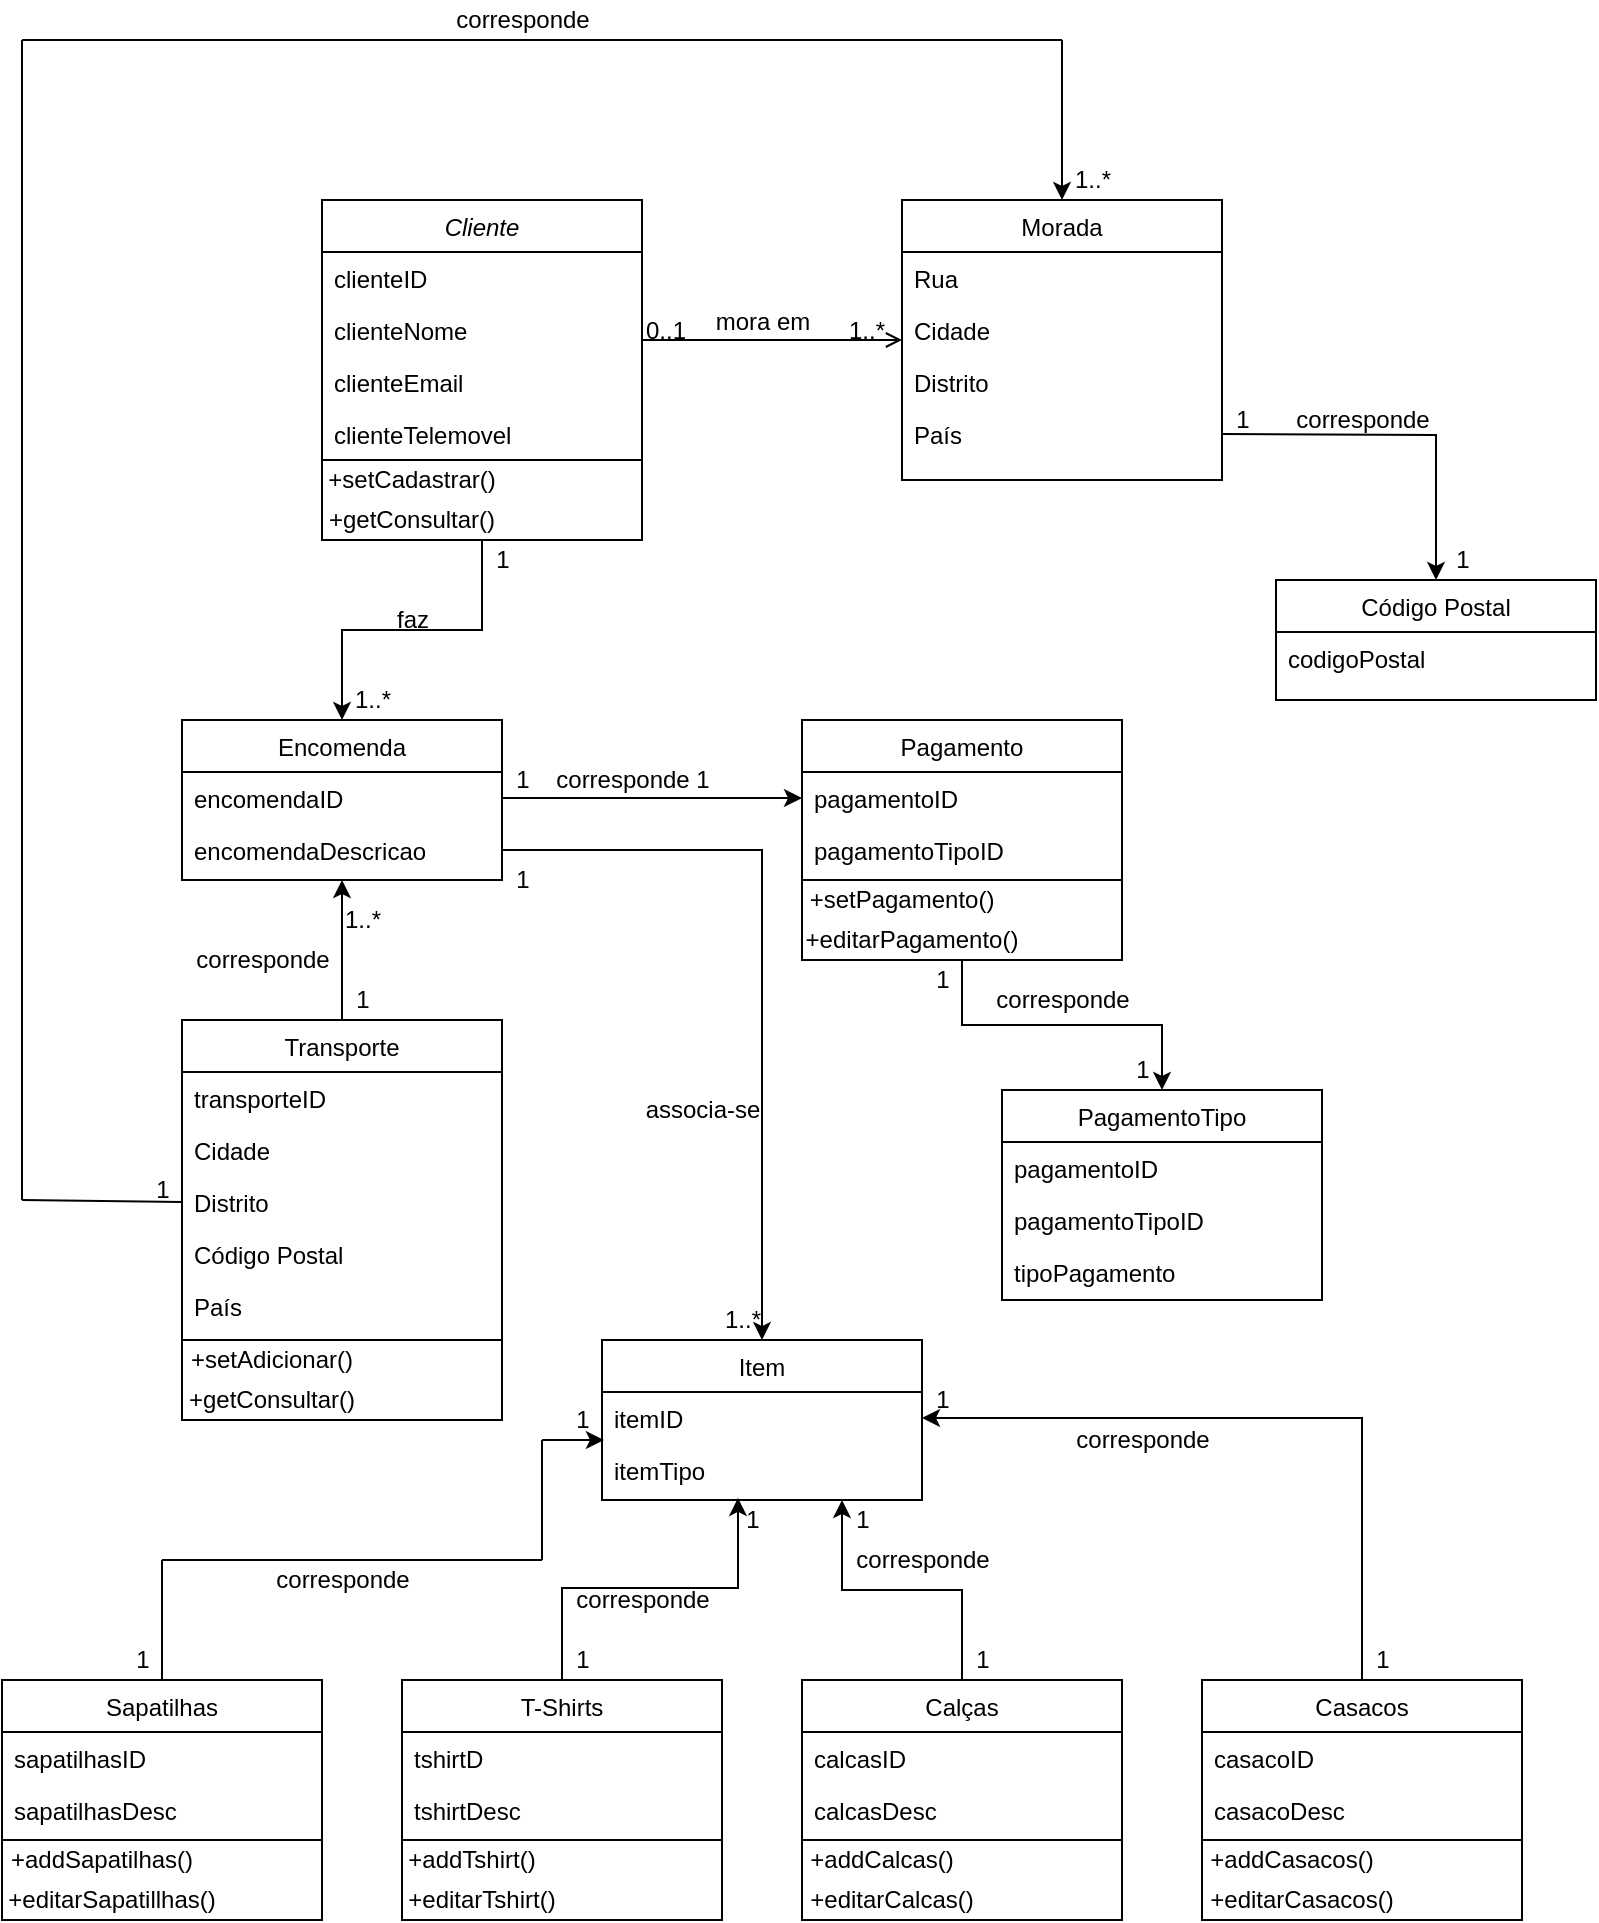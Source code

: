 <mxfile>
    <diagram id="C5RBs43oDa-KdzZeNtuy" name="Diagrama de Classes">
        <mxGraphModel dx="820" dy="567" grid="1" gridSize="10" guides="1" tooltips="1" connect="1" arrows="1" fold="1" page="1" pageScale="1" pageWidth="827" pageHeight="1169" background="#ffffff" math="0" shadow="0">
            <root>
                <mxCell id="WIyWlLk6GJQsqaUBKTNV-0"/>
                <mxCell id="WIyWlLk6GJQsqaUBKTNV-1" parent="WIyWlLk6GJQsqaUBKTNV-0"/>
                <mxCell id="zkfFHV4jXpPFQw0GAbJ--0" value="Cliente" style="swimlane;fontStyle=2;align=center;verticalAlign=top;childLayout=stackLayout;horizontal=1;startSize=26;horizontalStack=0;resizeParent=1;resizeLast=0;collapsible=1;marginBottom=0;rounded=0;shadow=0;strokeWidth=1;" parent="WIyWlLk6GJQsqaUBKTNV-1" vertex="1">
                    <mxGeometry x="190" y="100" width="160" height="160" as="geometry">
                        <mxRectangle x="230" y="140" width="160" height="26" as="alternateBounds"/>
                    </mxGeometry>
                </mxCell>
                <mxCell id="zkfFHV4jXpPFQw0GAbJ--1" value="clienteID" style="text;align=left;verticalAlign=top;spacingLeft=4;spacingRight=4;overflow=hidden;rotatable=0;points=[[0,0.5],[1,0.5]];portConstraint=eastwest;rounded=0;" parent="zkfFHV4jXpPFQw0GAbJ--0" vertex="1">
                    <mxGeometry y="26" width="160" height="26" as="geometry"/>
                </mxCell>
                <mxCell id="zkfFHV4jXpPFQw0GAbJ--2" value="clienteNome" style="text;align=left;verticalAlign=top;spacingLeft=4;spacingRight=4;overflow=hidden;rotatable=0;points=[[0,0.5],[1,0.5]];portConstraint=eastwest;rounded=0;shadow=0;html=0;" parent="zkfFHV4jXpPFQw0GAbJ--0" vertex="1">
                    <mxGeometry y="52" width="160" height="26" as="geometry"/>
                </mxCell>
                <mxCell id="zkfFHV4jXpPFQw0GAbJ--3" value="clienteEmail" style="text;align=left;verticalAlign=top;spacingLeft=4;spacingRight=4;overflow=hidden;rotatable=0;points=[[0,0.5],[1,0.5]];portConstraint=eastwest;rounded=0;shadow=0;html=0;" parent="zkfFHV4jXpPFQw0GAbJ--0" vertex="1">
                    <mxGeometry y="78" width="160" height="26" as="geometry"/>
                </mxCell>
                <mxCell id="DZQXHYwMiY4qkbWcsFAT-1" value="clienteTelemovel&#10;" style="text;align=left;verticalAlign=top;spacingLeft=4;spacingRight=4;overflow=hidden;rotatable=0;points=[[0,0.5],[1,0.5]];portConstraint=eastwest;rounded=0;shadow=0;html=0;" parent="zkfFHV4jXpPFQw0GAbJ--0" vertex="1">
                    <mxGeometry y="104" width="160" height="26" as="geometry"/>
                </mxCell>
                <mxCell id="8w2mkSV2vGNZ69Qy3Hka-55" value="Text" style="text;html=1;strokeColor=none;fillColor=none;align=center;verticalAlign=middle;whiteSpace=wrap;rounded=0;" parent="zkfFHV4jXpPFQw0GAbJ--0" vertex="1">
                    <mxGeometry y="130" width="160" height="30" as="geometry"/>
                </mxCell>
                <mxCell id="zkfFHV4jXpPFQw0GAbJ--6" value="Encomenda" style="swimlane;fontStyle=0;align=center;verticalAlign=top;childLayout=stackLayout;horizontal=1;startSize=26;horizontalStack=0;resizeParent=1;resizeLast=0;collapsible=1;marginBottom=0;rounded=0;shadow=0;strokeWidth=1;" parent="WIyWlLk6GJQsqaUBKTNV-1" vertex="1">
                    <mxGeometry x="120" y="360" width="160" height="80" as="geometry">
                        <mxRectangle x="130" y="380" width="160" height="26" as="alternateBounds"/>
                    </mxGeometry>
                </mxCell>
                <mxCell id="zkfFHV4jXpPFQw0GAbJ--7" value="encomendaID" style="text;align=left;verticalAlign=top;spacingLeft=4;spacingRight=4;overflow=hidden;rotatable=0;points=[[0,0.5],[1,0.5]];portConstraint=eastwest;rounded=0;" parent="zkfFHV4jXpPFQw0GAbJ--6" vertex="1">
                    <mxGeometry y="26" width="160" height="26" as="geometry"/>
                </mxCell>
                <mxCell id="zkfFHV4jXpPFQw0GAbJ--8" value="encomendaDescricao" style="text;align=left;verticalAlign=top;spacingLeft=4;spacingRight=4;overflow=hidden;rotatable=0;points=[[0,0.5],[1,0.5]];portConstraint=eastwest;rounded=0;shadow=0;html=0;" parent="zkfFHV4jXpPFQw0GAbJ--6" vertex="1">
                    <mxGeometry y="52" width="160" height="26" as="geometry"/>
                </mxCell>
                <mxCell id="zkfFHV4jXpPFQw0GAbJ--17" value="Morada" style="swimlane;fontStyle=0;align=center;verticalAlign=top;childLayout=stackLayout;horizontal=1;startSize=26;horizontalStack=0;resizeParent=1;resizeLast=0;collapsible=1;marginBottom=0;rounded=0;shadow=0;strokeWidth=1;" parent="WIyWlLk6GJQsqaUBKTNV-1" vertex="1">
                    <mxGeometry x="480" y="100" width="160" height="140" as="geometry">
                        <mxRectangle x="550" y="140" width="160" height="26" as="alternateBounds"/>
                    </mxGeometry>
                </mxCell>
                <mxCell id="zkfFHV4jXpPFQw0GAbJ--18" value="Rua" style="text;align=left;verticalAlign=top;spacingLeft=4;spacingRight=4;overflow=hidden;rotatable=0;points=[[0,0.5],[1,0.5]];portConstraint=eastwest;rounded=0;" parent="zkfFHV4jXpPFQw0GAbJ--17" vertex="1">
                    <mxGeometry y="26" width="160" height="26" as="geometry"/>
                </mxCell>
                <mxCell id="zkfFHV4jXpPFQw0GAbJ--19" value="Cidade" style="text;align=left;verticalAlign=top;spacingLeft=4;spacingRight=4;overflow=hidden;rotatable=0;points=[[0,0.5],[1,0.5]];portConstraint=eastwest;rounded=0;shadow=0;html=0;" parent="zkfFHV4jXpPFQw0GAbJ--17" vertex="1">
                    <mxGeometry y="52" width="160" height="26" as="geometry"/>
                </mxCell>
                <mxCell id="zkfFHV4jXpPFQw0GAbJ--20" value="Distrito" style="text;align=left;verticalAlign=top;spacingLeft=4;spacingRight=4;overflow=hidden;rotatable=0;points=[[0,0.5],[1,0.5]];portConstraint=eastwest;rounded=0;shadow=0;html=0;" parent="zkfFHV4jXpPFQw0GAbJ--17" vertex="1">
                    <mxGeometry y="78" width="160" height="26" as="geometry"/>
                </mxCell>
                <mxCell id="zkfFHV4jXpPFQw0GAbJ--22" value="País" style="text;align=left;verticalAlign=top;spacingLeft=4;spacingRight=4;overflow=hidden;rotatable=0;points=[[0,0.5],[1,0.5]];portConstraint=eastwest;rounded=0;shadow=0;html=0;" parent="zkfFHV4jXpPFQw0GAbJ--17" vertex="1">
                    <mxGeometry y="104" width="160" height="26" as="geometry"/>
                </mxCell>
                <mxCell id="zkfFHV4jXpPFQw0GAbJ--26" value="" style="endArrow=open;shadow=0;strokeWidth=1;rounded=0;endFill=1;edgeStyle=elbowEdgeStyle;elbow=vertical;" parent="WIyWlLk6GJQsqaUBKTNV-1" source="zkfFHV4jXpPFQw0GAbJ--0" target="zkfFHV4jXpPFQw0GAbJ--17" edge="1">
                    <mxGeometry x="0.5" y="41" relative="1" as="geometry">
                        <mxPoint x="380" y="192" as="sourcePoint"/>
                        <mxPoint x="540" y="192" as="targetPoint"/>
                        <mxPoint x="-40" y="32" as="offset"/>
                    </mxGeometry>
                </mxCell>
                <mxCell id="zkfFHV4jXpPFQw0GAbJ--27" value="0..1" style="resizable=0;align=left;verticalAlign=bottom;labelBackgroundColor=none;fontSize=12;rounded=0;" parent="zkfFHV4jXpPFQw0GAbJ--26" connectable="0" vertex="1">
                    <mxGeometry x="-1" relative="1" as="geometry">
                        <mxPoint y="4" as="offset"/>
                    </mxGeometry>
                </mxCell>
                <mxCell id="zkfFHV4jXpPFQw0GAbJ--28" value="1..*" style="resizable=0;align=right;verticalAlign=bottom;labelBackgroundColor=none;fontSize=12;rounded=0;" parent="zkfFHV4jXpPFQw0GAbJ--26" connectable="0" vertex="1">
                    <mxGeometry x="1" relative="1" as="geometry">
                        <mxPoint x="-7" y="4" as="offset"/>
                    </mxGeometry>
                </mxCell>
                <mxCell id="zkfFHV4jXpPFQw0GAbJ--29" value="mora em" style="text;html=1;resizable=0;points=[];;align=center;verticalAlign=middle;labelBackgroundColor=none;rounded=0;shadow=0;strokeWidth=1;fontSize=12;" parent="zkfFHV4jXpPFQw0GAbJ--26" vertex="1" connectable="0">
                    <mxGeometry x="0.5" y="49" relative="1" as="geometry">
                        <mxPoint x="-38" y="40" as="offset"/>
                    </mxGeometry>
                </mxCell>
                <mxCell id="DZQXHYwMiY4qkbWcsFAT-7" value="Pagamento" style="swimlane;fontStyle=0;align=center;verticalAlign=top;childLayout=stackLayout;horizontal=1;startSize=26;horizontalStack=0;resizeParent=1;resizeLast=0;collapsible=1;marginBottom=0;rounded=0;shadow=0;strokeWidth=1;" parent="WIyWlLk6GJQsqaUBKTNV-1" vertex="1">
                    <mxGeometry x="430" y="360" width="160" height="80" as="geometry">
                        <mxRectangle x="130" y="380" width="160" height="26" as="alternateBounds"/>
                    </mxGeometry>
                </mxCell>
                <mxCell id="DZQXHYwMiY4qkbWcsFAT-8" value="pagamentoID" style="text;align=left;verticalAlign=top;spacingLeft=4;spacingRight=4;overflow=hidden;rotatable=0;points=[[0,0.5],[1,0.5]];portConstraint=eastwest;rounded=0;" parent="DZQXHYwMiY4qkbWcsFAT-7" vertex="1">
                    <mxGeometry y="26" width="160" height="26" as="geometry"/>
                </mxCell>
                <mxCell id="DZQXHYwMiY4qkbWcsFAT-9" value="pagamentoTipoID" style="text;align=left;verticalAlign=top;spacingLeft=4;spacingRight=4;overflow=hidden;rotatable=0;points=[[0,0.5],[1,0.5]];portConstraint=eastwest;rounded=0;shadow=0;html=0;" parent="DZQXHYwMiY4qkbWcsFAT-7" vertex="1">
                    <mxGeometry y="52" width="160" height="26" as="geometry"/>
                </mxCell>
                <mxCell id="DZQXHYwMiY4qkbWcsFAT-11" style="edgeStyle=orthogonalEdgeStyle;rounded=0;orthogonalLoop=1;jettySize=auto;html=1;" parent="WIyWlLk6GJQsqaUBKTNV-1" source="zkfFHV4jXpPFQw0GAbJ--7" target="DZQXHYwMiY4qkbWcsFAT-8" edge="1">
                    <mxGeometry relative="1" as="geometry"/>
                </mxCell>
                <mxCell id="DZQXHYwMiY4qkbWcsFAT-14" value="1&lt;br&gt;" style="text;html=1;align=center;verticalAlign=middle;resizable=0;points=[];autosize=1;strokeColor=none;fillColor=none;rounded=0;" parent="WIyWlLk6GJQsqaUBKTNV-1" vertex="1">
                    <mxGeometry x="370" y="380" width="20" height="20" as="geometry"/>
                </mxCell>
                <mxCell id="DZQXHYwMiY4qkbWcsFAT-15" value="1" style="text;html=1;align=center;verticalAlign=middle;resizable=0;points=[];autosize=1;strokeColor=none;fillColor=none;rounded=0;" parent="WIyWlLk6GJQsqaUBKTNV-1" vertex="1">
                    <mxGeometry x="280" y="380" width="20" height="20" as="geometry"/>
                </mxCell>
                <mxCell id="DZQXHYwMiY4qkbWcsFAT-16" value="PagamentoTipo" style="swimlane;fontStyle=0;align=center;verticalAlign=top;childLayout=stackLayout;horizontal=1;startSize=26;horizontalStack=0;resizeParent=1;resizeLast=0;collapsible=1;marginBottom=0;rounded=0;shadow=0;strokeWidth=1;" parent="WIyWlLk6GJQsqaUBKTNV-1" vertex="1">
                    <mxGeometry x="530" y="545" width="160" height="105" as="geometry">
                        <mxRectangle x="130" y="380" width="160" height="26" as="alternateBounds"/>
                    </mxGeometry>
                </mxCell>
                <mxCell id="DZQXHYwMiY4qkbWcsFAT-17" value="pagamentoID" style="text;align=left;verticalAlign=top;spacingLeft=4;spacingRight=4;overflow=hidden;rotatable=0;points=[[0,0.5],[1,0.5]];portConstraint=eastwest;rounded=0;" parent="DZQXHYwMiY4qkbWcsFAT-16" vertex="1">
                    <mxGeometry y="26" width="160" height="26" as="geometry"/>
                </mxCell>
                <mxCell id="DZQXHYwMiY4qkbWcsFAT-18" value="pagamentoTipoID" style="text;align=left;verticalAlign=top;spacingLeft=4;spacingRight=4;overflow=hidden;rotatable=0;points=[[0,0.5],[1,0.5]];portConstraint=eastwest;rounded=0;shadow=0;html=0;" parent="DZQXHYwMiY4qkbWcsFAT-16" vertex="1">
                    <mxGeometry y="52" width="160" height="26" as="geometry"/>
                </mxCell>
                <mxCell id="DZQXHYwMiY4qkbWcsFAT-33" value="tipoPagamento" style="text;align=left;verticalAlign=top;spacingLeft=4;spacingRight=4;overflow=hidden;rotatable=0;points=[[0,0.5],[1,0.5]];portConstraint=eastwest;rounded=0;shadow=0;html=0;" parent="DZQXHYwMiY4qkbWcsFAT-16" vertex="1">
                    <mxGeometry y="78" width="160" height="26" as="geometry"/>
                </mxCell>
                <mxCell id="DZQXHYwMiY4qkbWcsFAT-34" style="edgeStyle=orthogonalEdgeStyle;rounded=0;orthogonalLoop=1;jettySize=auto;html=1;entryX=0.5;entryY=1;entryDx=0;entryDy=0;" parent="WIyWlLk6GJQsqaUBKTNV-1" source="DZQXHYwMiY4qkbWcsFAT-24" target="zkfFHV4jXpPFQw0GAbJ--6" edge="1">
                    <mxGeometry relative="1" as="geometry"/>
                </mxCell>
                <mxCell id="DZQXHYwMiY4qkbWcsFAT-24" value="Transporte" style="swimlane;fontStyle=0;align=center;verticalAlign=top;childLayout=stackLayout;horizontal=1;startSize=26;horizontalStack=0;resizeParent=1;resizeLast=0;collapsible=1;marginBottom=0;rounded=0;shadow=0;strokeWidth=1;" parent="WIyWlLk6GJQsqaUBKTNV-1" vertex="1">
                    <mxGeometry x="120" y="510" width="160" height="160" as="geometry">
                        <mxRectangle x="550" y="140" width="160" height="26" as="alternateBounds"/>
                    </mxGeometry>
                </mxCell>
                <mxCell id="DZQXHYwMiY4qkbWcsFAT-25" value="transporteID" style="text;align=left;verticalAlign=top;spacingLeft=4;spacingRight=4;overflow=hidden;rotatable=0;points=[[0,0.5],[1,0.5]];portConstraint=eastwest;rounded=0;" parent="DZQXHYwMiY4qkbWcsFAT-24" vertex="1">
                    <mxGeometry y="26" width="160" height="26" as="geometry"/>
                </mxCell>
                <mxCell id="DZQXHYwMiY4qkbWcsFAT-26" value="Cidade" style="text;align=left;verticalAlign=top;spacingLeft=4;spacingRight=4;overflow=hidden;rotatable=0;points=[[0,0.5],[1,0.5]];portConstraint=eastwest;rounded=0;shadow=0;html=0;" parent="DZQXHYwMiY4qkbWcsFAT-24" vertex="1">
                    <mxGeometry y="52" width="160" height="26" as="geometry"/>
                </mxCell>
                <mxCell id="DZQXHYwMiY4qkbWcsFAT-27" value="Distrito" style="text;align=left;verticalAlign=top;spacingLeft=4;spacingRight=4;overflow=hidden;rotatable=0;points=[[0,0.5],[1,0.5]];portConstraint=eastwest;rounded=0;shadow=0;html=0;" parent="DZQXHYwMiY4qkbWcsFAT-24" vertex="1">
                    <mxGeometry y="78" width="160" height="26" as="geometry"/>
                </mxCell>
                <mxCell id="DZQXHYwMiY4qkbWcsFAT-28" value="Código Postal" style="text;align=left;verticalAlign=top;spacingLeft=4;spacingRight=4;overflow=hidden;rotatable=0;points=[[0,0.5],[1,0.5]];portConstraint=eastwest;rounded=0;shadow=0;html=0;" parent="DZQXHYwMiY4qkbWcsFAT-24" vertex="1">
                    <mxGeometry y="104" width="160" height="26" as="geometry"/>
                </mxCell>
                <mxCell id="DZQXHYwMiY4qkbWcsFAT-29" value="País" style="text;align=left;verticalAlign=top;spacingLeft=4;spacingRight=4;overflow=hidden;rotatable=0;points=[[0,0.5],[1,0.5]];portConstraint=eastwest;rounded=0;shadow=0;html=0;" parent="DZQXHYwMiY4qkbWcsFAT-24" vertex="1">
                    <mxGeometry y="130" width="160" height="26" as="geometry"/>
                </mxCell>
                <mxCell id="DZQXHYwMiY4qkbWcsFAT-35" value="corresponde" style="text;html=1;align=center;verticalAlign=middle;resizable=0;points=[];autosize=1;strokeColor=none;fillColor=none;rounded=0;" parent="WIyWlLk6GJQsqaUBKTNV-1" vertex="1">
                    <mxGeometry x="120" y="470" width="80" height="20" as="geometry"/>
                </mxCell>
                <mxCell id="DZQXHYwMiY4qkbWcsFAT-36" value="1" style="text;html=1;align=center;verticalAlign=middle;resizable=0;points=[];autosize=1;strokeColor=none;fillColor=none;rounded=0;" parent="WIyWlLk6GJQsqaUBKTNV-1" vertex="1">
                    <mxGeometry x="200" y="490" width="20" height="20" as="geometry"/>
                </mxCell>
                <mxCell id="DZQXHYwMiY4qkbWcsFAT-37" value="1..*" style="text;html=1;align=center;verticalAlign=middle;resizable=0;points=[];autosize=1;strokeColor=none;fillColor=none;rounded=0;" parent="WIyWlLk6GJQsqaUBKTNV-1" vertex="1">
                    <mxGeometry x="195" y="450" width="30" height="20" as="geometry"/>
                </mxCell>
                <mxCell id="gXHsmhqwEmpMgFztixFF-0" value="Código Postal" style="swimlane;fontStyle=0;align=center;verticalAlign=top;childLayout=stackLayout;horizontal=1;startSize=26;horizontalStack=0;resizeParent=1;resizeLast=0;collapsible=1;marginBottom=0;rounded=0;shadow=0;strokeWidth=1;" parent="WIyWlLk6GJQsqaUBKTNV-1" vertex="1">
                    <mxGeometry x="667" y="290" width="160" height="60" as="geometry">
                        <mxRectangle x="550" y="140" width="160" height="26" as="alternateBounds"/>
                    </mxGeometry>
                </mxCell>
                <mxCell id="gXHsmhqwEmpMgFztixFF-1" value="codigoPostal" style="text;align=left;verticalAlign=top;spacingLeft=4;spacingRight=4;overflow=hidden;rotatable=0;points=[[0,0.5],[1,0.5]];portConstraint=eastwest;rounded=0;" parent="gXHsmhqwEmpMgFztixFF-0" vertex="1">
                    <mxGeometry y="26" width="160" height="26" as="geometry"/>
                </mxCell>
                <mxCell id="gXHsmhqwEmpMgFztixFF-6" style="edgeStyle=orthogonalEdgeStyle;rounded=0;orthogonalLoop=1;jettySize=auto;html=1;entryX=0.5;entryY=0;entryDx=0;entryDy=0;" parent="WIyWlLk6GJQsqaUBKTNV-1" target="gXHsmhqwEmpMgFztixFF-0" edge="1">
                    <mxGeometry relative="1" as="geometry">
                        <mxPoint x="640" y="217" as="sourcePoint"/>
                    </mxGeometry>
                </mxCell>
                <mxCell id="gXHsmhqwEmpMgFztixFF-7" value="1" style="text;html=1;align=center;verticalAlign=middle;resizable=0;points=[];autosize=1;strokeColor=none;fillColor=none;rounded=0;" parent="WIyWlLk6GJQsqaUBKTNV-1" vertex="1">
                    <mxGeometry x="640" y="200" width="20" height="20" as="geometry"/>
                </mxCell>
                <mxCell id="gXHsmhqwEmpMgFztixFF-8" value="1" style="text;html=1;align=center;verticalAlign=middle;resizable=0;points=[];autosize=1;strokeColor=none;fillColor=none;rounded=0;" parent="WIyWlLk6GJQsqaUBKTNV-1" vertex="1">
                    <mxGeometry x="750" y="270" width="20" height="20" as="geometry"/>
                </mxCell>
                <mxCell id="gXHsmhqwEmpMgFztixFF-9" value="corresponde" style="text;html=1;align=center;verticalAlign=middle;resizable=0;points=[];autosize=1;strokeColor=none;fillColor=none;rounded=0;" parent="WIyWlLk6GJQsqaUBKTNV-1" vertex="1">
                    <mxGeometry x="670" y="200" width="80" height="20" as="geometry"/>
                </mxCell>
                <mxCell id="8w2mkSV2vGNZ69Qy3Hka-0" value="corresponde" style="text;html=1;align=center;verticalAlign=middle;resizable=0;points=[];autosize=1;strokeColor=none;fillColor=none;" parent="WIyWlLk6GJQsqaUBKTNV-1" vertex="1">
                    <mxGeometry x="300" y="380" width="80" height="20" as="geometry"/>
                </mxCell>
                <mxCell id="8w2mkSV2vGNZ69Qy3Hka-2" value="" style="endArrow=none;html=1;rounded=0;" parent="WIyWlLk6GJQsqaUBKTNV-1" edge="1">
                    <mxGeometry width="50" height="50" relative="1" as="geometry">
                        <mxPoint x="560" y="70" as="sourcePoint"/>
                        <mxPoint x="560" y="20" as="targetPoint"/>
                    </mxGeometry>
                </mxCell>
                <mxCell id="8w2mkSV2vGNZ69Qy3Hka-3" value="" style="endArrow=none;html=1;rounded=0;" parent="WIyWlLk6GJQsqaUBKTNV-1" edge="1">
                    <mxGeometry width="50" height="50" relative="1" as="geometry">
                        <mxPoint x="40" y="20" as="sourcePoint"/>
                        <mxPoint x="560" y="20" as="targetPoint"/>
                    </mxGeometry>
                </mxCell>
                <mxCell id="8w2mkSV2vGNZ69Qy3Hka-4" value="" style="endArrow=none;html=1;rounded=0;" parent="WIyWlLk6GJQsqaUBKTNV-1" edge="1">
                    <mxGeometry width="50" height="50" relative="1" as="geometry">
                        <mxPoint x="40" y="600" as="sourcePoint"/>
                        <mxPoint x="40" y="20" as="targetPoint"/>
                    </mxGeometry>
                </mxCell>
                <mxCell id="8w2mkSV2vGNZ69Qy3Hka-7" value="" style="endArrow=classic;html=1;rounded=0;entryX=0.5;entryY=0;entryDx=0;entryDy=0;" parent="WIyWlLk6GJQsqaUBKTNV-1" target="zkfFHV4jXpPFQw0GAbJ--17" edge="1">
                    <mxGeometry width="50" height="50" relative="1" as="geometry">
                        <mxPoint x="560" y="70" as="sourcePoint"/>
                        <mxPoint x="600" y="50" as="targetPoint"/>
                    </mxGeometry>
                </mxCell>
                <mxCell id="8w2mkSV2vGNZ69Qy3Hka-8" value="1" style="text;html=1;align=center;verticalAlign=middle;resizable=0;points=[];autosize=1;strokeColor=none;fillColor=none;" parent="WIyWlLk6GJQsqaUBKTNV-1" vertex="1">
                    <mxGeometry x="100" y="585" width="20" height="20" as="geometry"/>
                </mxCell>
                <mxCell id="8w2mkSV2vGNZ69Qy3Hka-9" value="1..*" style="text;html=1;align=center;verticalAlign=middle;resizable=0;points=[];autosize=1;strokeColor=none;fillColor=none;" parent="WIyWlLk6GJQsqaUBKTNV-1" vertex="1">
                    <mxGeometry x="560" y="80" width="30" height="20" as="geometry"/>
                </mxCell>
                <mxCell id="8w2mkSV2vGNZ69Qy3Hka-10" value="corresponde" style="text;html=1;align=center;verticalAlign=middle;resizable=0;points=[];autosize=1;strokeColor=none;fillColor=none;" parent="WIyWlLk6GJQsqaUBKTNV-1" vertex="1">
                    <mxGeometry x="250" width="80" height="20" as="geometry"/>
                </mxCell>
                <mxCell id="8w2mkSV2vGNZ69Qy3Hka-11" value="Item" style="swimlane;fontStyle=0;align=center;verticalAlign=top;childLayout=stackLayout;horizontal=1;startSize=26;horizontalStack=0;resizeParent=1;resizeLast=0;collapsible=1;marginBottom=0;rounded=0;shadow=0;strokeWidth=1;" parent="WIyWlLk6GJQsqaUBKTNV-1" vertex="1">
                    <mxGeometry x="330" y="670" width="160" height="80" as="geometry">
                        <mxRectangle x="130" y="380" width="160" height="26" as="alternateBounds"/>
                    </mxGeometry>
                </mxCell>
                <mxCell id="8w2mkSV2vGNZ69Qy3Hka-12" value="itemID" style="text;align=left;verticalAlign=top;spacingLeft=4;spacingRight=4;overflow=hidden;rotatable=0;points=[[0,0.5],[1,0.5]];portConstraint=eastwest;rounded=0;" parent="8w2mkSV2vGNZ69Qy3Hka-11" vertex="1">
                    <mxGeometry y="26" width="160" height="26" as="geometry"/>
                </mxCell>
                <mxCell id="8w2mkSV2vGNZ69Qy3Hka-13" value="itemTipo&#10;" style="text;align=left;verticalAlign=top;spacingLeft=4;spacingRight=4;overflow=hidden;rotatable=0;points=[[0,0.5],[1,0.5]];portConstraint=eastwest;rounded=0;shadow=0;html=0;" parent="8w2mkSV2vGNZ69Qy3Hka-11" vertex="1">
                    <mxGeometry y="52" width="160" height="26" as="geometry"/>
                </mxCell>
                <mxCell id="8w2mkSV2vGNZ69Qy3Hka-14" style="edgeStyle=orthogonalEdgeStyle;rounded=0;orthogonalLoop=1;jettySize=auto;html=1;" parent="WIyWlLk6GJQsqaUBKTNV-1" source="zkfFHV4jXpPFQw0GAbJ--8" target="8w2mkSV2vGNZ69Qy3Hka-11" edge="1">
                    <mxGeometry relative="1" as="geometry"/>
                </mxCell>
                <mxCell id="8w2mkSV2vGNZ69Qy3Hka-15" value="associa-se" style="text;html=1;align=center;verticalAlign=middle;resizable=0;points=[];autosize=1;strokeColor=none;fillColor=none;" parent="WIyWlLk6GJQsqaUBKTNV-1" vertex="1">
                    <mxGeometry x="345" y="545" width="70" height="20" as="geometry"/>
                </mxCell>
                <mxCell id="8w2mkSV2vGNZ69Qy3Hka-16" value="1" style="text;html=1;align=center;verticalAlign=middle;resizable=0;points=[];autosize=1;strokeColor=none;fillColor=none;" parent="WIyWlLk6GJQsqaUBKTNV-1" vertex="1">
                    <mxGeometry x="280" y="430" width="20" height="20" as="geometry"/>
                </mxCell>
                <mxCell id="8w2mkSV2vGNZ69Qy3Hka-17" value="1..*" style="text;html=1;align=center;verticalAlign=middle;resizable=0;points=[];autosize=1;strokeColor=none;fillColor=none;" parent="WIyWlLk6GJQsqaUBKTNV-1" vertex="1">
                    <mxGeometry x="385" y="650" width="30" height="20" as="geometry"/>
                </mxCell>
                <mxCell id="8w2mkSV2vGNZ69Qy3Hka-18" value="Sapatilhas" style="swimlane;fontStyle=0;align=center;verticalAlign=top;childLayout=stackLayout;horizontal=1;startSize=26;horizontalStack=0;resizeParent=1;resizeLast=0;collapsible=1;marginBottom=0;rounded=0;shadow=0;strokeWidth=1;" parent="WIyWlLk6GJQsqaUBKTNV-1" vertex="1">
                    <mxGeometry x="30" y="840" width="160" height="80" as="geometry">
                        <mxRectangle x="130" y="380" width="160" height="26" as="alternateBounds"/>
                    </mxGeometry>
                </mxCell>
                <mxCell id="8w2mkSV2vGNZ69Qy3Hka-19" value="sapatilhasID" style="text;align=left;verticalAlign=top;spacingLeft=4;spacingRight=4;overflow=hidden;rotatable=0;points=[[0,0.5],[1,0.5]];portConstraint=eastwest;rounded=0;" parent="8w2mkSV2vGNZ69Qy3Hka-18" vertex="1">
                    <mxGeometry y="26" width="160" height="26" as="geometry"/>
                </mxCell>
                <mxCell id="8w2mkSV2vGNZ69Qy3Hka-20" value="sapatilhasDesc" style="text;align=left;verticalAlign=top;spacingLeft=4;spacingRight=4;overflow=hidden;rotatable=0;points=[[0,0.5],[1,0.5]];portConstraint=eastwest;rounded=0;shadow=0;html=0;" parent="8w2mkSV2vGNZ69Qy3Hka-18" vertex="1">
                    <mxGeometry y="52" width="160" height="26" as="geometry"/>
                </mxCell>
                <mxCell id="8w2mkSV2vGNZ69Qy3Hka-32" style="edgeStyle=orthogonalEdgeStyle;rounded=0;orthogonalLoop=1;jettySize=auto;html=1;entryX=0.425;entryY=1.038;entryDx=0;entryDy=0;entryPerimeter=0;" parent="WIyWlLk6GJQsqaUBKTNV-1" source="8w2mkSV2vGNZ69Qy3Hka-21" target="8w2mkSV2vGNZ69Qy3Hka-13" edge="1">
                    <mxGeometry relative="1" as="geometry"/>
                </mxCell>
                <mxCell id="8w2mkSV2vGNZ69Qy3Hka-21" value="T-Shirts" style="swimlane;fontStyle=0;align=center;verticalAlign=top;childLayout=stackLayout;horizontal=1;startSize=26;horizontalStack=0;resizeParent=1;resizeLast=0;collapsible=1;marginBottom=0;rounded=0;shadow=0;strokeWidth=1;" parent="WIyWlLk6GJQsqaUBKTNV-1" vertex="1">
                    <mxGeometry x="230" y="840" width="160" height="80" as="geometry">
                        <mxRectangle x="130" y="380" width="160" height="26" as="alternateBounds"/>
                    </mxGeometry>
                </mxCell>
                <mxCell id="8w2mkSV2vGNZ69Qy3Hka-22" value="tshirtD" style="text;align=left;verticalAlign=top;spacingLeft=4;spacingRight=4;overflow=hidden;rotatable=0;points=[[0,0.5],[1,0.5]];portConstraint=eastwest;rounded=0;" parent="8w2mkSV2vGNZ69Qy3Hka-21" vertex="1">
                    <mxGeometry y="26" width="160" height="26" as="geometry"/>
                </mxCell>
                <mxCell id="8w2mkSV2vGNZ69Qy3Hka-23" value="tshirtDesc" style="text;align=left;verticalAlign=top;spacingLeft=4;spacingRight=4;overflow=hidden;rotatable=0;points=[[0,0.5],[1,0.5]];portConstraint=eastwest;rounded=0;shadow=0;html=0;" parent="8w2mkSV2vGNZ69Qy3Hka-21" vertex="1">
                    <mxGeometry y="52" width="160" height="26" as="geometry"/>
                </mxCell>
                <mxCell id="8w2mkSV2vGNZ69Qy3Hka-34" style="edgeStyle=orthogonalEdgeStyle;rounded=0;orthogonalLoop=1;jettySize=auto;html=1;entryX=0.75;entryY=1;entryDx=0;entryDy=0;" parent="WIyWlLk6GJQsqaUBKTNV-1" source="8w2mkSV2vGNZ69Qy3Hka-24" target="8w2mkSV2vGNZ69Qy3Hka-11" edge="1">
                    <mxGeometry relative="1" as="geometry"/>
                </mxCell>
                <mxCell id="8w2mkSV2vGNZ69Qy3Hka-24" value="Calças" style="swimlane;fontStyle=0;align=center;verticalAlign=top;childLayout=stackLayout;horizontal=1;startSize=26;horizontalStack=0;resizeParent=1;resizeLast=0;collapsible=1;marginBottom=0;rounded=0;shadow=0;strokeWidth=1;" parent="WIyWlLk6GJQsqaUBKTNV-1" vertex="1">
                    <mxGeometry x="430" y="840" width="160" height="80" as="geometry">
                        <mxRectangle x="130" y="380" width="160" height="26" as="alternateBounds"/>
                    </mxGeometry>
                </mxCell>
                <mxCell id="8w2mkSV2vGNZ69Qy3Hka-25" value="calcasID" style="text;align=left;verticalAlign=top;spacingLeft=4;spacingRight=4;overflow=hidden;rotatable=0;points=[[0,0.5],[1,0.5]];portConstraint=eastwest;rounded=0;" parent="8w2mkSV2vGNZ69Qy3Hka-24" vertex="1">
                    <mxGeometry y="26" width="160" height="26" as="geometry"/>
                </mxCell>
                <mxCell id="8w2mkSV2vGNZ69Qy3Hka-26" value="calcasDesc" style="text;align=left;verticalAlign=top;spacingLeft=4;spacingRight=4;overflow=hidden;rotatable=0;points=[[0,0.5],[1,0.5]];portConstraint=eastwest;rounded=0;shadow=0;html=0;" parent="8w2mkSV2vGNZ69Qy3Hka-24" vertex="1">
                    <mxGeometry y="52" width="160" height="26" as="geometry"/>
                </mxCell>
                <mxCell id="8w2mkSV2vGNZ69Qy3Hka-35" style="edgeStyle=orthogonalEdgeStyle;rounded=0;orthogonalLoop=1;jettySize=auto;html=1;" parent="WIyWlLk6GJQsqaUBKTNV-1" source="8w2mkSV2vGNZ69Qy3Hka-28" target="8w2mkSV2vGNZ69Qy3Hka-12" edge="1">
                    <mxGeometry relative="1" as="geometry"/>
                </mxCell>
                <mxCell id="8w2mkSV2vGNZ69Qy3Hka-28" value="Casacos" style="swimlane;fontStyle=0;align=center;verticalAlign=top;childLayout=stackLayout;horizontal=1;startSize=26;horizontalStack=0;resizeParent=1;resizeLast=0;collapsible=1;marginBottom=0;rounded=0;shadow=0;strokeWidth=1;" parent="WIyWlLk6GJQsqaUBKTNV-1" vertex="1">
                    <mxGeometry x="630" y="840" width="160" height="80" as="geometry">
                        <mxRectangle x="130" y="380" width="160" height="26" as="alternateBounds"/>
                    </mxGeometry>
                </mxCell>
                <mxCell id="8w2mkSV2vGNZ69Qy3Hka-29" value="casacoID" style="text;align=left;verticalAlign=top;spacingLeft=4;spacingRight=4;overflow=hidden;rotatable=0;points=[[0,0.5],[1,0.5]];portConstraint=eastwest;rounded=0;" parent="8w2mkSV2vGNZ69Qy3Hka-28" vertex="1">
                    <mxGeometry y="26" width="160" height="26" as="geometry"/>
                </mxCell>
                <mxCell id="8w2mkSV2vGNZ69Qy3Hka-30" value="casacoDesc" style="text;align=left;verticalAlign=top;spacingLeft=4;spacingRight=4;overflow=hidden;rotatable=0;points=[[0,0.5],[1,0.5]];portConstraint=eastwest;rounded=0;shadow=0;html=0;" parent="8w2mkSV2vGNZ69Qy3Hka-28" vertex="1">
                    <mxGeometry y="52" width="160" height="26" as="geometry"/>
                </mxCell>
                <mxCell id="8w2mkSV2vGNZ69Qy3Hka-37" value="" style="endArrow=none;html=1;rounded=0;exitX=0.5;exitY=0;exitDx=0;exitDy=0;" parent="WIyWlLk6GJQsqaUBKTNV-1" source="8w2mkSV2vGNZ69Qy3Hka-18" edge="1">
                    <mxGeometry width="50" height="50" relative="1" as="geometry">
                        <mxPoint x="90" y="830" as="sourcePoint"/>
                        <mxPoint x="110" y="780" as="targetPoint"/>
                    </mxGeometry>
                </mxCell>
                <mxCell id="8w2mkSV2vGNZ69Qy3Hka-38" value="" style="endArrow=none;html=1;rounded=0;" parent="WIyWlLk6GJQsqaUBKTNV-1" edge="1">
                    <mxGeometry width="50" height="50" relative="1" as="geometry">
                        <mxPoint x="110" y="780" as="sourcePoint"/>
                        <mxPoint x="300" y="780" as="targetPoint"/>
                    </mxGeometry>
                </mxCell>
                <mxCell id="8w2mkSV2vGNZ69Qy3Hka-39" value="" style="endArrow=none;html=1;rounded=0;" parent="WIyWlLk6GJQsqaUBKTNV-1" edge="1">
                    <mxGeometry width="50" height="50" relative="1" as="geometry">
                        <mxPoint x="300" y="780" as="sourcePoint"/>
                        <mxPoint x="300" y="720" as="targetPoint"/>
                    </mxGeometry>
                </mxCell>
                <mxCell id="8w2mkSV2vGNZ69Qy3Hka-40" value="" style="endArrow=classic;html=1;rounded=0;entryX=0.006;entryY=0.923;entryDx=0;entryDy=0;entryPerimeter=0;" parent="WIyWlLk6GJQsqaUBKTNV-1" target="8w2mkSV2vGNZ69Qy3Hka-12" edge="1">
                    <mxGeometry width="50" height="50" relative="1" as="geometry">
                        <mxPoint x="300" y="720" as="sourcePoint"/>
                        <mxPoint x="330" y="680" as="targetPoint"/>
                    </mxGeometry>
                </mxCell>
                <mxCell id="8w2mkSV2vGNZ69Qy3Hka-41" value="corresponde" style="text;html=1;align=center;verticalAlign=middle;resizable=0;points=[];autosize=1;strokeColor=none;fillColor=none;" parent="WIyWlLk6GJQsqaUBKTNV-1" vertex="1">
                    <mxGeometry x="160" y="780" width="80" height="20" as="geometry"/>
                </mxCell>
                <mxCell id="8w2mkSV2vGNZ69Qy3Hka-43" value="corresponde" style="text;html=1;align=center;verticalAlign=middle;resizable=0;points=[];autosize=1;strokeColor=none;fillColor=none;" parent="WIyWlLk6GJQsqaUBKTNV-1" vertex="1">
                    <mxGeometry x="310" y="790" width="80" height="20" as="geometry"/>
                </mxCell>
                <mxCell id="8w2mkSV2vGNZ69Qy3Hka-44" value="corresponde" style="text;html=1;align=center;verticalAlign=middle;resizable=0;points=[];autosize=1;strokeColor=none;fillColor=none;" parent="WIyWlLk6GJQsqaUBKTNV-1" vertex="1">
                    <mxGeometry x="450" y="770" width="80" height="20" as="geometry"/>
                </mxCell>
                <mxCell id="8w2mkSV2vGNZ69Qy3Hka-45" value="corresponde" style="text;html=1;align=center;verticalAlign=middle;resizable=0;points=[];autosize=1;strokeColor=none;fillColor=none;" parent="WIyWlLk6GJQsqaUBKTNV-1" vertex="1">
                    <mxGeometry x="560" y="710" width="80" height="20" as="geometry"/>
                </mxCell>
                <mxCell id="8w2mkSV2vGNZ69Qy3Hka-46" value="1" style="text;html=1;align=center;verticalAlign=middle;resizable=0;points=[];autosize=1;strokeColor=none;fillColor=none;" parent="WIyWlLk6GJQsqaUBKTNV-1" vertex="1">
                    <mxGeometry x="710" y="820" width="20" height="20" as="geometry"/>
                </mxCell>
                <mxCell id="8w2mkSV2vGNZ69Qy3Hka-47" value="1" style="text;html=1;align=center;verticalAlign=middle;resizable=0;points=[];autosize=1;strokeColor=none;fillColor=none;" parent="WIyWlLk6GJQsqaUBKTNV-1" vertex="1">
                    <mxGeometry x="490" y="690" width="20" height="20" as="geometry"/>
                </mxCell>
                <mxCell id="8w2mkSV2vGNZ69Qy3Hka-48" value="1" style="text;html=1;align=center;verticalAlign=middle;resizable=0;points=[];autosize=1;strokeColor=none;fillColor=none;" parent="WIyWlLk6GJQsqaUBKTNV-1" vertex="1">
                    <mxGeometry x="450" y="750" width="20" height="20" as="geometry"/>
                </mxCell>
                <mxCell id="8w2mkSV2vGNZ69Qy3Hka-49" value="1" style="text;html=1;align=center;verticalAlign=middle;resizable=0;points=[];autosize=1;strokeColor=none;fillColor=none;" parent="WIyWlLk6GJQsqaUBKTNV-1" vertex="1">
                    <mxGeometry x="510" y="820" width="20" height="20" as="geometry"/>
                </mxCell>
                <mxCell id="8w2mkSV2vGNZ69Qy3Hka-50" value="1" style="text;html=1;align=center;verticalAlign=middle;resizable=0;points=[];autosize=1;strokeColor=none;fillColor=none;" parent="WIyWlLk6GJQsqaUBKTNV-1" vertex="1">
                    <mxGeometry x="310" y="820" width="20" height="20" as="geometry"/>
                </mxCell>
                <mxCell id="8w2mkSV2vGNZ69Qy3Hka-51" value="1" style="text;html=1;align=center;verticalAlign=middle;resizable=0;points=[];autosize=1;strokeColor=none;fillColor=none;" parent="WIyWlLk6GJQsqaUBKTNV-1" vertex="1">
                    <mxGeometry x="395" y="750" width="20" height="20" as="geometry"/>
                </mxCell>
                <mxCell id="8w2mkSV2vGNZ69Qy3Hka-52" value="1" style="text;html=1;align=center;verticalAlign=middle;resizable=0;points=[];autosize=1;strokeColor=none;fillColor=none;" parent="WIyWlLk6GJQsqaUBKTNV-1" vertex="1">
                    <mxGeometry x="90" y="820" width="20" height="20" as="geometry"/>
                </mxCell>
                <mxCell id="8w2mkSV2vGNZ69Qy3Hka-53" value="1" style="text;html=1;align=center;verticalAlign=middle;resizable=0;points=[];autosize=1;strokeColor=none;fillColor=none;" parent="WIyWlLk6GJQsqaUBKTNV-1" vertex="1">
                    <mxGeometry x="310" y="700" width="20" height="20" as="geometry"/>
                </mxCell>
                <mxCell id="8w2mkSV2vGNZ69Qy3Hka-59" style="edgeStyle=orthogonalEdgeStyle;rounded=0;orthogonalLoop=1;jettySize=auto;html=1;entryX=0.5;entryY=0;entryDx=0;entryDy=0;" parent="WIyWlLk6GJQsqaUBKTNV-1" source="8w2mkSV2vGNZ69Qy3Hka-54" target="zkfFHV4jXpPFQw0GAbJ--6" edge="1">
                    <mxGeometry relative="1" as="geometry"/>
                </mxCell>
                <mxCell id="8w2mkSV2vGNZ69Qy3Hka-54" value="" style="rounded=0;whiteSpace=wrap;html=1;" parent="WIyWlLk6GJQsqaUBKTNV-1" vertex="1">
                    <mxGeometry x="190" y="230" width="160" height="40" as="geometry"/>
                </mxCell>
                <mxCell id="8w2mkSV2vGNZ69Qy3Hka-56" value="+setCadastrar()" style="text;html=1;strokeColor=none;fillColor=none;align=center;verticalAlign=middle;whiteSpace=wrap;rounded=0;" parent="WIyWlLk6GJQsqaUBKTNV-1" vertex="1">
                    <mxGeometry x="210" y="230" width="50" height="20" as="geometry"/>
                </mxCell>
                <mxCell id="8w2mkSV2vGNZ69Qy3Hka-57" value="+getConsultar()" style="text;html=1;strokeColor=none;fillColor=none;align=center;verticalAlign=middle;whiteSpace=wrap;rounded=0;" parent="WIyWlLk6GJQsqaUBKTNV-1" vertex="1">
                    <mxGeometry x="210" y="250" width="50" height="20" as="geometry"/>
                </mxCell>
                <mxCell id="8w2mkSV2vGNZ69Qy3Hka-60" value="faz" style="text;html=1;align=center;verticalAlign=middle;resizable=0;points=[];autosize=1;strokeColor=none;fillColor=none;" parent="WIyWlLk6GJQsqaUBKTNV-1" vertex="1">
                    <mxGeometry x="220" y="300" width="30" height="20" as="geometry"/>
                </mxCell>
                <mxCell id="8w2mkSV2vGNZ69Qy3Hka-61" value="1" style="text;html=1;align=center;verticalAlign=middle;resizable=0;points=[];autosize=1;strokeColor=none;fillColor=none;" parent="WIyWlLk6GJQsqaUBKTNV-1" vertex="1">
                    <mxGeometry x="270" y="270" width="20" height="20" as="geometry"/>
                </mxCell>
                <mxCell id="8w2mkSV2vGNZ69Qy3Hka-62" value="1..*" style="text;html=1;align=center;verticalAlign=middle;resizable=0;points=[];autosize=1;strokeColor=none;fillColor=none;" parent="WIyWlLk6GJQsqaUBKTNV-1" vertex="1">
                    <mxGeometry x="200" y="340" width="30" height="20" as="geometry"/>
                </mxCell>
                <mxCell id="8w2mkSV2vGNZ69Qy3Hka-71" style="edgeStyle=orthogonalEdgeStyle;rounded=0;orthogonalLoop=1;jettySize=auto;html=1;" parent="WIyWlLk6GJQsqaUBKTNV-1" source="8w2mkSV2vGNZ69Qy3Hka-63" target="DZQXHYwMiY4qkbWcsFAT-16" edge="1">
                    <mxGeometry relative="1" as="geometry"/>
                </mxCell>
                <mxCell id="8w2mkSV2vGNZ69Qy3Hka-63" value="" style="rounded=0;whiteSpace=wrap;html=1;" parent="WIyWlLk6GJQsqaUBKTNV-1" vertex="1">
                    <mxGeometry x="430" y="440" width="160" height="40" as="geometry"/>
                </mxCell>
                <mxCell id="8w2mkSV2vGNZ69Qy3Hka-64" value="+setPagamento()" style="text;html=1;strokeColor=none;fillColor=none;align=center;verticalAlign=middle;whiteSpace=wrap;rounded=0;" parent="WIyWlLk6GJQsqaUBKTNV-1" vertex="1">
                    <mxGeometry x="440" y="440" width="80" height="20" as="geometry"/>
                </mxCell>
                <mxCell id="8w2mkSV2vGNZ69Qy3Hka-65" value="+editarPagamento()" style="text;html=1;strokeColor=none;fillColor=none;align=center;verticalAlign=middle;whiteSpace=wrap;rounded=0;" parent="WIyWlLk6GJQsqaUBKTNV-1" vertex="1">
                    <mxGeometry x="440" y="460" width="90" height="20" as="geometry"/>
                </mxCell>
                <mxCell id="8w2mkSV2vGNZ69Qy3Hka-68" value="1" style="text;html=1;align=center;verticalAlign=middle;resizable=0;points=[];autosize=1;strokeColor=none;fillColor=none;" parent="WIyWlLk6GJQsqaUBKTNV-1" vertex="1">
                    <mxGeometry x="490" y="480" width="20" height="20" as="geometry"/>
                </mxCell>
                <mxCell id="8w2mkSV2vGNZ69Qy3Hka-69" value="1" style="text;html=1;align=center;verticalAlign=middle;resizable=0;points=[];autosize=1;strokeColor=none;fillColor=none;" parent="WIyWlLk6GJQsqaUBKTNV-1" vertex="1">
                    <mxGeometry x="590" y="525" width="20" height="20" as="geometry"/>
                </mxCell>
                <mxCell id="8w2mkSV2vGNZ69Qy3Hka-73" value="corresponde" style="text;html=1;align=center;verticalAlign=middle;resizable=0;points=[];autosize=1;strokeColor=none;fillColor=none;" parent="WIyWlLk6GJQsqaUBKTNV-1" vertex="1">
                    <mxGeometry x="520" y="490" width="80" height="20" as="geometry"/>
                </mxCell>
                <mxCell id="8w2mkSV2vGNZ69Qy3Hka-74" value="" style="rounded=0;whiteSpace=wrap;html=1;" parent="WIyWlLk6GJQsqaUBKTNV-1" vertex="1">
                    <mxGeometry x="30" y="920" width="160" height="40" as="geometry"/>
                </mxCell>
                <mxCell id="8w2mkSV2vGNZ69Qy3Hka-75" value="" style="rounded=0;whiteSpace=wrap;html=1;" parent="WIyWlLk6GJQsqaUBKTNV-1" vertex="1">
                    <mxGeometry x="230" y="920" width="160" height="40" as="geometry"/>
                </mxCell>
                <mxCell id="8w2mkSV2vGNZ69Qy3Hka-76" value="" style="rounded=0;whiteSpace=wrap;html=1;" parent="WIyWlLk6GJQsqaUBKTNV-1" vertex="1">
                    <mxGeometry x="430" y="920" width="160" height="40" as="geometry"/>
                </mxCell>
                <mxCell id="8w2mkSV2vGNZ69Qy3Hka-77" value="" style="rounded=0;whiteSpace=wrap;html=1;" parent="WIyWlLk6GJQsqaUBKTNV-1" vertex="1">
                    <mxGeometry x="630" y="920" width="160" height="40" as="geometry"/>
                </mxCell>
                <mxCell id="8w2mkSV2vGNZ69Qy3Hka-79" value="+addSapatilhas()" style="text;html=1;strokeColor=none;fillColor=none;align=center;verticalAlign=middle;whiteSpace=wrap;rounded=0;" parent="WIyWlLk6GJQsqaUBKTNV-1" vertex="1">
                    <mxGeometry x="50" y="920" width="60" height="20" as="geometry"/>
                </mxCell>
                <mxCell id="8w2mkSV2vGNZ69Qy3Hka-80" value="+editarSapatillhas()" style="text;html=1;strokeColor=none;fillColor=none;align=center;verticalAlign=middle;whiteSpace=wrap;rounded=0;" parent="WIyWlLk6GJQsqaUBKTNV-1" vertex="1">
                    <mxGeometry x="50" y="940" width="70" height="20" as="geometry"/>
                </mxCell>
                <mxCell id="8w2mkSV2vGNZ69Qy3Hka-82" value="+addTshirt()" style="text;html=1;strokeColor=none;fillColor=none;align=center;verticalAlign=middle;whiteSpace=wrap;rounded=0;" parent="WIyWlLk6GJQsqaUBKTNV-1" vertex="1">
                    <mxGeometry x="230" y="920" width="70" height="20" as="geometry"/>
                </mxCell>
                <mxCell id="8w2mkSV2vGNZ69Qy3Hka-83" value="+editarTshirt()" style="text;html=1;strokeColor=none;fillColor=none;align=center;verticalAlign=middle;whiteSpace=wrap;rounded=0;" parent="WIyWlLk6GJQsqaUBKTNV-1" vertex="1">
                    <mxGeometry x="230" y="940" width="80" height="20" as="geometry"/>
                </mxCell>
                <mxCell id="8w2mkSV2vGNZ69Qy3Hka-84" value="+addCalcas()" style="text;html=1;strokeColor=none;fillColor=none;align=center;verticalAlign=middle;whiteSpace=wrap;rounded=0;" parent="WIyWlLk6GJQsqaUBKTNV-1" vertex="1">
                    <mxGeometry x="440" y="920" width="60" height="20" as="geometry"/>
                </mxCell>
                <mxCell id="8w2mkSV2vGNZ69Qy3Hka-85" value="+editarCalcas()" style="text;html=1;strokeColor=none;fillColor=none;align=center;verticalAlign=middle;whiteSpace=wrap;rounded=0;" parent="WIyWlLk6GJQsqaUBKTNV-1" vertex="1">
                    <mxGeometry x="440" y="940" width="70" height="20" as="geometry"/>
                </mxCell>
                <mxCell id="8w2mkSV2vGNZ69Qy3Hka-86" value="+addCasacos()" style="text;html=1;strokeColor=none;fillColor=none;align=center;verticalAlign=middle;whiteSpace=wrap;rounded=0;" parent="WIyWlLk6GJQsqaUBKTNV-1" vertex="1">
                    <mxGeometry x="640" y="920" width="70" height="20" as="geometry"/>
                </mxCell>
                <mxCell id="8w2mkSV2vGNZ69Qy3Hka-87" value="+editarCasacos()" style="text;html=1;strokeColor=none;fillColor=none;align=center;verticalAlign=middle;whiteSpace=wrap;rounded=0;" parent="WIyWlLk6GJQsqaUBKTNV-1" vertex="1">
                    <mxGeometry x="640" y="940" width="80" height="20" as="geometry"/>
                </mxCell>
                <mxCell id="8w2mkSV2vGNZ69Qy3Hka-88" value="" style="endArrow=none;html=1;rounded=0;entryX=0;entryY=0.5;entryDx=0;entryDy=0;" parent="WIyWlLk6GJQsqaUBKTNV-1" target="DZQXHYwMiY4qkbWcsFAT-27" edge="1">
                    <mxGeometry width="50" height="50" relative="1" as="geometry">
                        <mxPoint x="40" y="600" as="sourcePoint"/>
                        <mxPoint x="110" y="580" as="targetPoint"/>
                    </mxGeometry>
                </mxCell>
                <mxCell id="8w2mkSV2vGNZ69Qy3Hka-89" value="" style="rounded=0;whiteSpace=wrap;html=1;" parent="WIyWlLk6GJQsqaUBKTNV-1" vertex="1">
                    <mxGeometry x="120" y="670" width="160" height="40" as="geometry"/>
                </mxCell>
                <mxCell id="8w2mkSV2vGNZ69Qy3Hka-90" value="+getConsultar()" style="text;html=1;strokeColor=none;fillColor=none;align=center;verticalAlign=middle;whiteSpace=wrap;rounded=0;" parent="WIyWlLk6GJQsqaUBKTNV-1" vertex="1">
                    <mxGeometry x="140" y="690" width="50" height="20" as="geometry"/>
                </mxCell>
                <mxCell id="8w2mkSV2vGNZ69Qy3Hka-91" value="+setAdicionar()" style="text;html=1;strokeColor=none;fillColor=none;align=center;verticalAlign=middle;whiteSpace=wrap;rounded=0;" parent="WIyWlLk6GJQsqaUBKTNV-1" vertex="1">
                    <mxGeometry x="140" y="670" width="50" height="20" as="geometry"/>
                </mxCell>
            </root>
        </mxGraphModel>
    </diagram>
</mxfile>